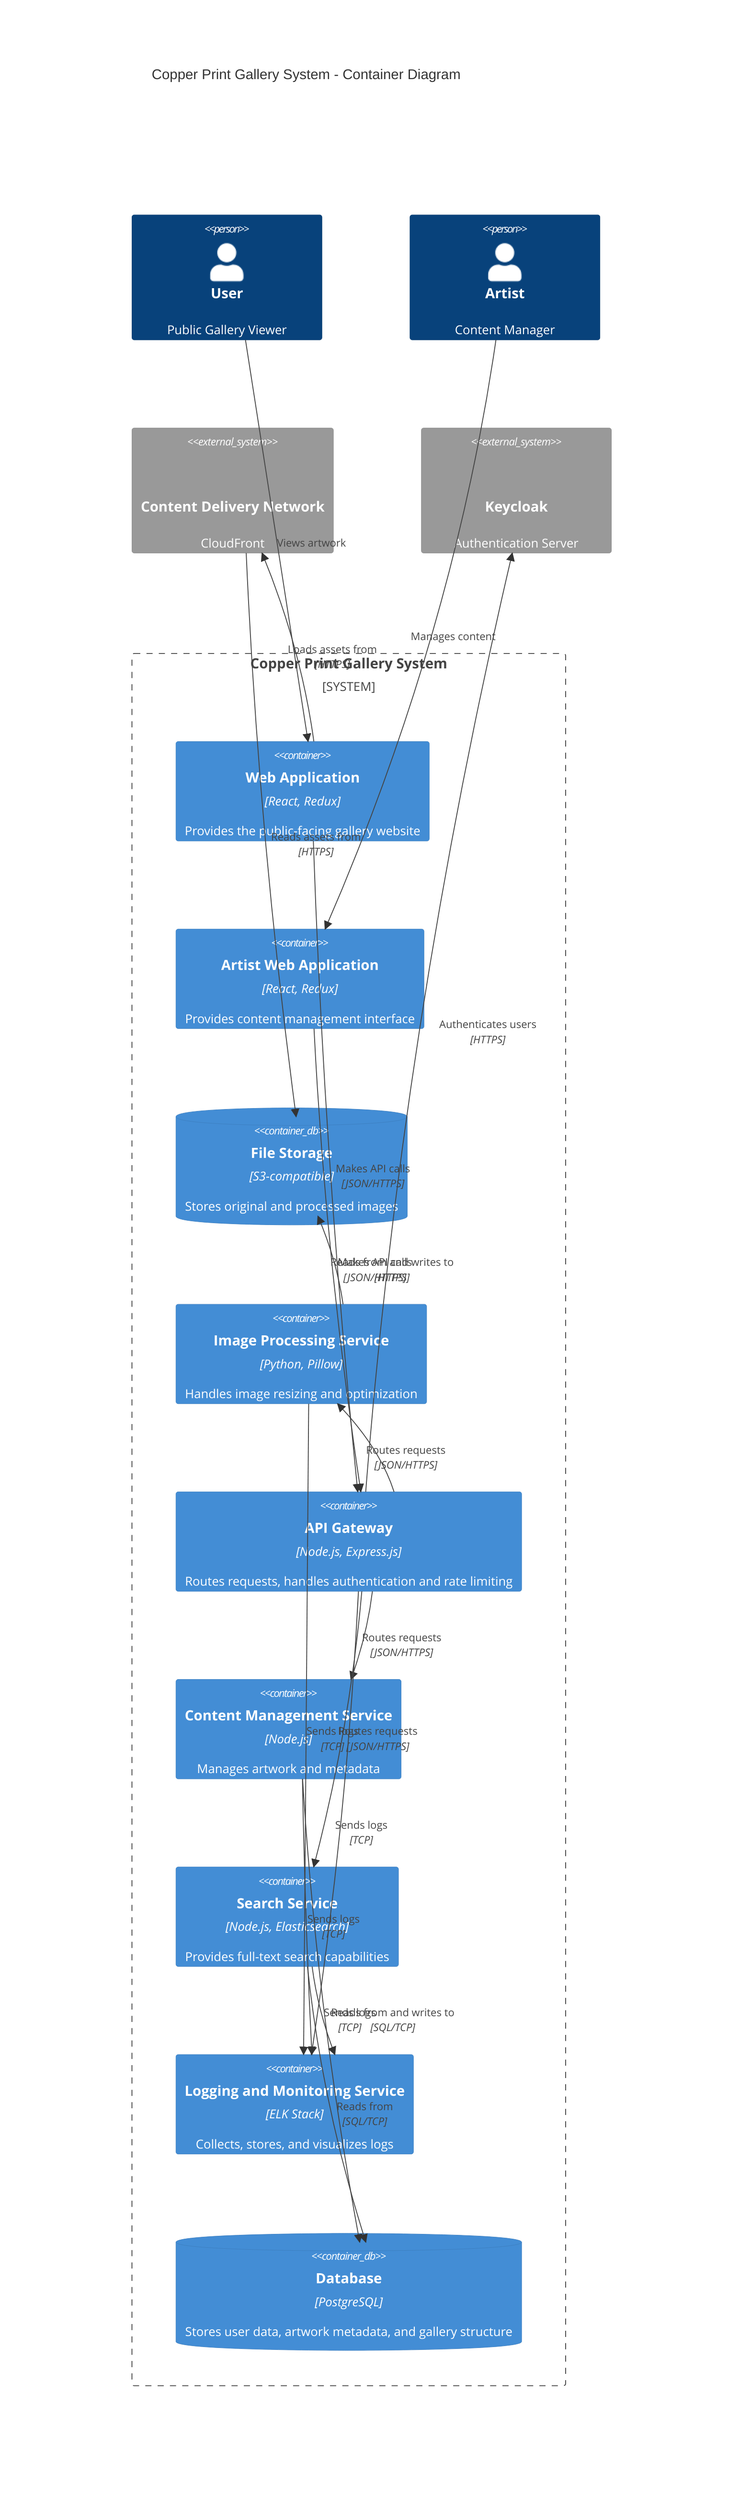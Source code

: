 C4Container
    title Copper Print Gallery System - Container Diagram

    Person(user, "User", "Public Gallery Viewer")
    Person(artist, "Artist", "Content Manager")

    System_Boundary(copper_print_gallery, "Copper Print Gallery System") {
        Container(web_app, "Web Application", "React, Redux", "Provides the public-facing gallery website")
        Container(artist_web_app, "Artist Web Application", "React, Redux", "Provides content management interface")
        ContainerDb(file_storage, "File Storage", "S3-compatible", "Stores original and processed images")
        Container(image_service, "Image Processing Service", "Python, Pillow", "Handles image resizing and optimization")
        Container(api_gateway, "API Gateway", "Node.js, Express.js", "Routes requests, handles authentication and rate limiting")
        Container(content_service, "Content Management Service", "Node.js", "Manages artwork and metadata")
        Container(search_service, "Search Service", "Node.js, Elasticsearch", "Provides full-text search capabilities")
        Container(logging_service, "Logging and Monitoring Service", "ELK Stack", "Collects, stores, and visualizes logs")
        ContainerDb(database, "Database", "PostgreSQL", "Stores user data, artwork metadata, and gallery structure")
    }

    System_Ext(cdn, "Content Delivery Network", "CloudFront", "Serves optimized images and static assets")
    System_Ext(keycloak, "Keycloak", "Authentication Server", "Handles user authentication and authorization")

    Rel(user, web_app, "Views artwork")
    Rel(artist, artist_web_app, "Manages content")

    Rel(web_app, api_gateway, "Makes API calls", "JSON/HTTPS")
    Rel(artist_web_app, api_gateway, "Makes API calls", "JSON/HTTPS")
    Rel(web_app, cdn, "Loads assets from", "HTTPS")

    Rel(api_gateway, keycloak, "Authenticates users", "HTTPS")
    Rel(api_gateway, content_service, "Routes requests", "JSON/HTTPS")
    Rel(api_gateway, search_service, "Routes requests", "JSON/HTTPS")
    Rel(api_gateway, image_service, "Routes requests", "JSON/HTTPS")

    Rel(content_service, database, "Reads from and writes to", "SQL/TCP")
    Rel(search_service, database, "Reads from", "SQL/TCP")
    Rel(image_service, file_storage, "Reads from and writes to", "HTTPS")

    Rel(cdn, file_storage, "Reads assets from", "HTTPS")

    Rel(api_gateway, logging_service, "Sends logs", "TCP")
    Rel(content_service, logging_service, "Sends logs", "TCP")
    Rel(search_service, logging_service, "Sends logs", "TCP")
    Rel(image_service, logging_service, "Sends logs", "TCP")

    UpdateLayoutConfig($c4ShapeInRow="4", $c4BoundaryInRow="1")